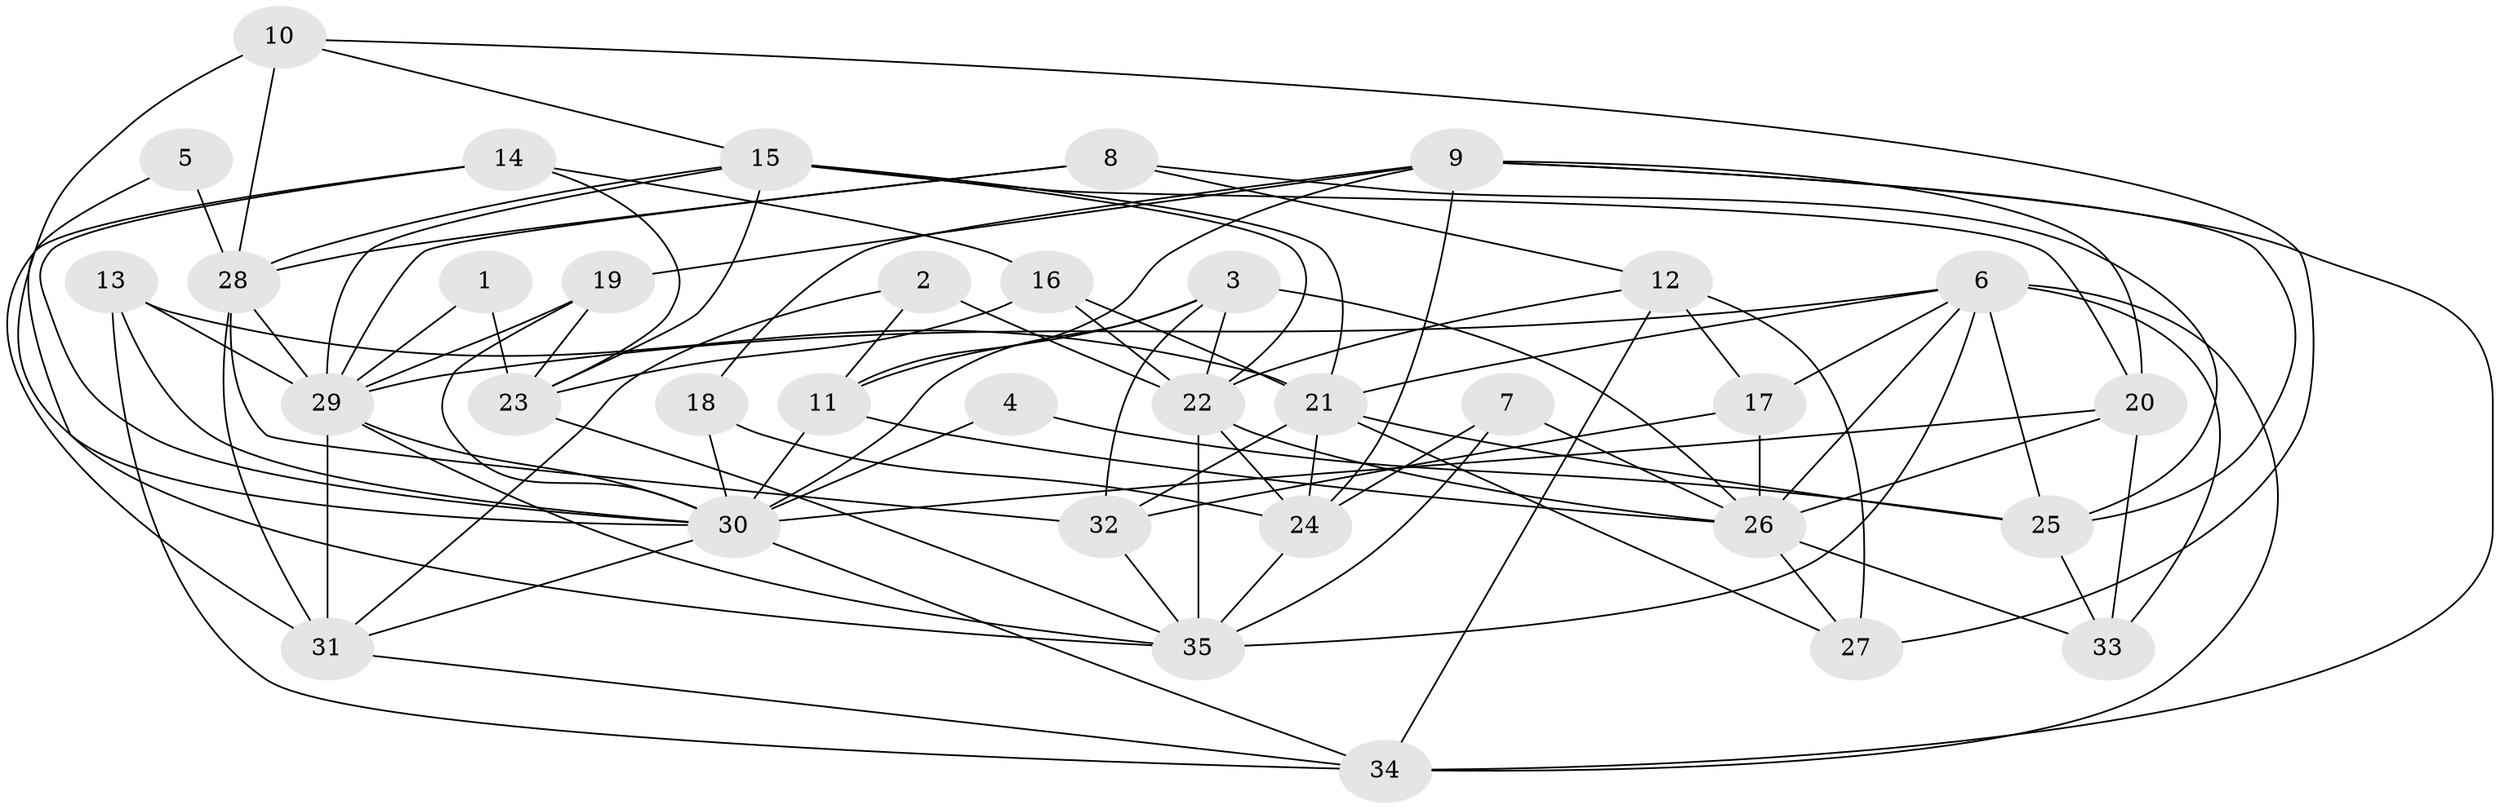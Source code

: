 // original degree distribution, {3: 0.391304347826087, 6: 0.057971014492753624, 5: 0.21739130434782608, 7: 0.057971014492753624, 2: 0.057971014492753624, 4: 0.21739130434782608}
// Generated by graph-tools (version 1.1) at 2025/26/03/09/25 03:26:20]
// undirected, 35 vertices, 95 edges
graph export_dot {
graph [start="1"]
  node [color=gray90,style=filled];
  1;
  2;
  3;
  4;
  5;
  6;
  7;
  8;
  9;
  10;
  11;
  12;
  13;
  14;
  15;
  16;
  17;
  18;
  19;
  20;
  21;
  22;
  23;
  24;
  25;
  26;
  27;
  28;
  29;
  30;
  31;
  32;
  33;
  34;
  35;
  1 -- 23 [weight=1.0];
  1 -- 29 [weight=2.0];
  2 -- 11 [weight=1.0];
  2 -- 22 [weight=1.0];
  2 -- 31 [weight=1.0];
  3 -- 11 [weight=1.0];
  3 -- 22 [weight=1.0];
  3 -- 26 [weight=1.0];
  3 -- 30 [weight=1.0];
  3 -- 32 [weight=1.0];
  4 -- 25 [weight=1.0];
  4 -- 30 [weight=1.0];
  5 -- 28 [weight=2.0];
  5 -- 35 [weight=1.0];
  6 -- 17 [weight=1.0];
  6 -- 21 [weight=1.0];
  6 -- 25 [weight=1.0];
  6 -- 26 [weight=1.0];
  6 -- 29 [weight=1.0];
  6 -- 33 [weight=1.0];
  6 -- 34 [weight=1.0];
  6 -- 35 [weight=2.0];
  7 -- 24 [weight=1.0];
  7 -- 26 [weight=1.0];
  7 -- 35 [weight=1.0];
  8 -- 12 [weight=1.0];
  8 -- 25 [weight=1.0];
  8 -- 28 [weight=1.0];
  8 -- 29 [weight=1.0];
  9 -- 11 [weight=1.0];
  9 -- 18 [weight=1.0];
  9 -- 19 [weight=1.0];
  9 -- 20 [weight=1.0];
  9 -- 24 [weight=1.0];
  9 -- 25 [weight=1.0];
  9 -- 34 [weight=1.0];
  10 -- 15 [weight=1.0];
  10 -- 27 [weight=1.0];
  10 -- 28 [weight=1.0];
  10 -- 30 [weight=2.0];
  11 -- 26 [weight=1.0];
  11 -- 30 [weight=1.0];
  12 -- 17 [weight=1.0];
  12 -- 22 [weight=1.0];
  12 -- 27 [weight=1.0];
  12 -- 34 [weight=1.0];
  13 -- 21 [weight=1.0];
  13 -- 29 [weight=1.0];
  13 -- 30 [weight=1.0];
  13 -- 34 [weight=1.0];
  14 -- 16 [weight=1.0];
  14 -- 23 [weight=1.0];
  14 -- 30 [weight=1.0];
  14 -- 31 [weight=1.0];
  15 -- 20 [weight=1.0];
  15 -- 21 [weight=1.0];
  15 -- 22 [weight=1.0];
  15 -- 23 [weight=1.0];
  15 -- 28 [weight=1.0];
  15 -- 29 [weight=1.0];
  16 -- 21 [weight=1.0];
  16 -- 22 [weight=1.0];
  16 -- 23 [weight=1.0];
  17 -- 26 [weight=1.0];
  17 -- 32 [weight=1.0];
  18 -- 24 [weight=1.0];
  18 -- 30 [weight=1.0];
  19 -- 23 [weight=1.0];
  19 -- 29 [weight=1.0];
  19 -- 30 [weight=1.0];
  20 -- 26 [weight=1.0];
  20 -- 30 [weight=1.0];
  20 -- 33 [weight=1.0];
  21 -- 24 [weight=1.0];
  21 -- 25 [weight=1.0];
  21 -- 27 [weight=1.0];
  21 -- 32 [weight=1.0];
  22 -- 24 [weight=1.0];
  22 -- 26 [weight=1.0];
  22 -- 35 [weight=2.0];
  23 -- 35 [weight=1.0];
  24 -- 35 [weight=1.0];
  25 -- 33 [weight=1.0];
  26 -- 27 [weight=1.0];
  26 -- 33 [weight=1.0];
  28 -- 29 [weight=1.0];
  28 -- 31 [weight=1.0];
  28 -- 32 [weight=1.0];
  29 -- 30 [weight=1.0];
  29 -- 31 [weight=2.0];
  29 -- 35 [weight=1.0];
  30 -- 31 [weight=1.0];
  30 -- 34 [weight=1.0];
  31 -- 34 [weight=1.0];
  32 -- 35 [weight=1.0];
}
